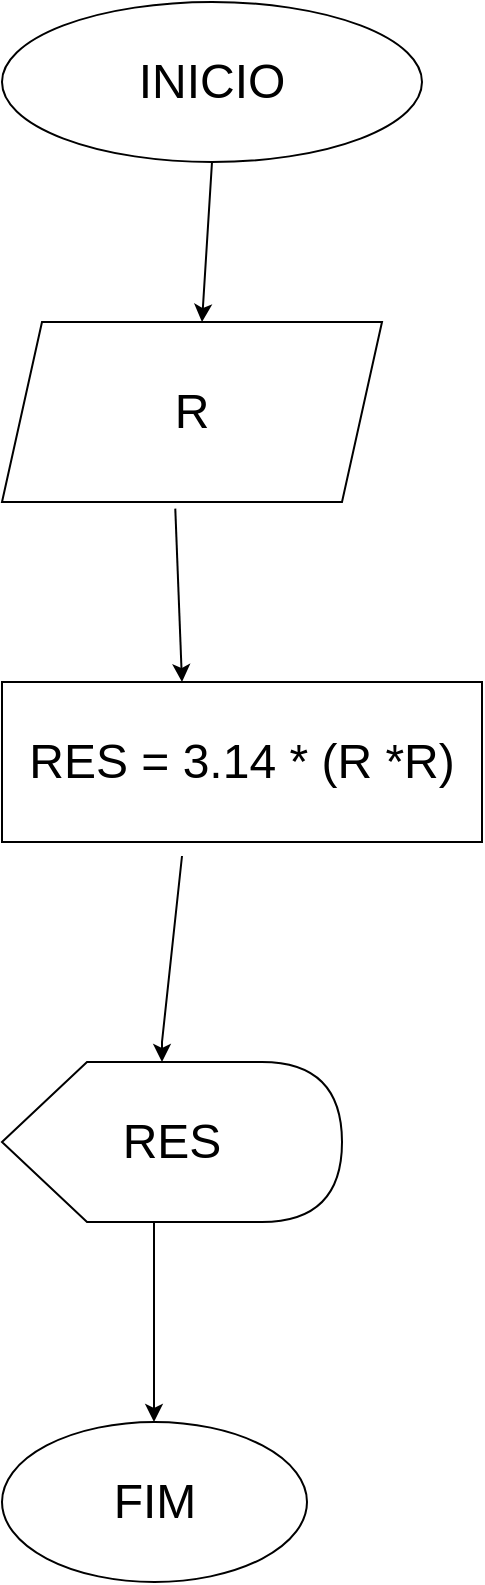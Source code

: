 <mxfile version="24.5.2" type="device">
  <diagram name="Página-1" id="qWasDyECkoel5sBFtUJP">
    <mxGraphModel dx="2074" dy="1098" grid="1" gridSize="10" guides="1" tooltips="1" connect="1" arrows="1" fold="1" page="1" pageScale="1" pageWidth="827" pageHeight="1169" math="0" shadow="0">
      <root>
        <mxCell id="0" />
        <mxCell id="1" parent="0" />
        <mxCell id="86zT_taZKi2n7GeRM2gv-1" value="&lt;font style=&quot;font-size: 24px;&quot;&gt;INICIO&lt;/font&gt;" style="ellipse;whiteSpace=wrap;html=1;" parent="1" vertex="1">
          <mxGeometry x="40" y="50" width="210" height="80" as="geometry" />
        </mxCell>
        <mxCell id="86zT_taZKi2n7GeRM2gv-2" value="" style="endArrow=classic;html=1;rounded=0;exitX=0.5;exitY=1;exitDx=0;exitDy=0;" parent="1" source="86zT_taZKi2n7GeRM2gv-1" edge="1">
          <mxGeometry width="50" height="50" relative="1" as="geometry">
            <mxPoint x="170" y="160" as="sourcePoint" />
            <mxPoint x="140" y="210" as="targetPoint" />
          </mxGeometry>
        </mxCell>
        <mxCell id="86zT_taZKi2n7GeRM2gv-3" value="&lt;span style=&quot;font-size: 24px;&quot;&gt;R&lt;/span&gt;" style="shape=parallelogram;perimeter=parallelogramPerimeter;whiteSpace=wrap;html=1;fixedSize=1;" parent="1" vertex="1">
          <mxGeometry x="40" y="210" width="190" height="90" as="geometry" />
        </mxCell>
        <mxCell id="86zT_taZKi2n7GeRM2gv-4" value="" style="endArrow=classic;html=1;rounded=0;exitX=0.456;exitY=1.037;exitDx=0;exitDy=0;exitPerimeter=0;" parent="1" source="86zT_taZKi2n7GeRM2gv-3" edge="1">
          <mxGeometry width="50" height="50" relative="1" as="geometry">
            <mxPoint x="130" y="310" as="sourcePoint" />
            <mxPoint x="130" y="390" as="targetPoint" />
          </mxGeometry>
        </mxCell>
        <mxCell id="86zT_taZKi2n7GeRM2gv-8" value="&lt;font style=&quot;font-size: 24px;&quot;&gt;RES = 3.14 * (R *R)&lt;/font&gt;" style="rounded=0;whiteSpace=wrap;html=1;" parent="1" vertex="1">
          <mxGeometry x="40" y="390" width="240" height="80" as="geometry" />
        </mxCell>
        <mxCell id="86zT_taZKi2n7GeRM2gv-9" value="&lt;font style=&quot;font-size: 24px;&quot;&gt;RES&lt;/font&gt;" style="shape=display;whiteSpace=wrap;html=1;" parent="1" vertex="1">
          <mxGeometry x="40" y="580" width="170" height="80" as="geometry" />
        </mxCell>
        <mxCell id="86zT_taZKi2n7GeRM2gv-10" value="" style="endArrow=classic;html=1;rounded=0;" parent="1" edge="1">
          <mxGeometry width="50" height="50" relative="1" as="geometry">
            <mxPoint x="130" y="477" as="sourcePoint" />
            <mxPoint x="120" y="580" as="targetPoint" />
            <Array as="points">
              <mxPoint x="120" y="570" />
            </Array>
          </mxGeometry>
        </mxCell>
        <mxCell id="86zT_taZKi2n7GeRM2gv-11" value="" style="endArrow=classic;html=1;rounded=0;" parent="1" edge="1">
          <mxGeometry width="50" height="50" relative="1" as="geometry">
            <mxPoint x="116" y="720" as="sourcePoint" />
            <mxPoint x="116" y="760" as="targetPoint" />
            <Array as="points">
              <mxPoint x="116" y="660" />
              <mxPoint x="116" y="720" />
            </Array>
          </mxGeometry>
        </mxCell>
        <mxCell id="86zT_taZKi2n7GeRM2gv-12" value="&lt;font style=&quot;font-size: 24px;&quot;&gt;FIM&lt;/font&gt;" style="ellipse;whiteSpace=wrap;html=1;" parent="1" vertex="1">
          <mxGeometry x="40" y="760" width="152.5" height="80" as="geometry" />
        </mxCell>
      </root>
    </mxGraphModel>
  </diagram>
</mxfile>
